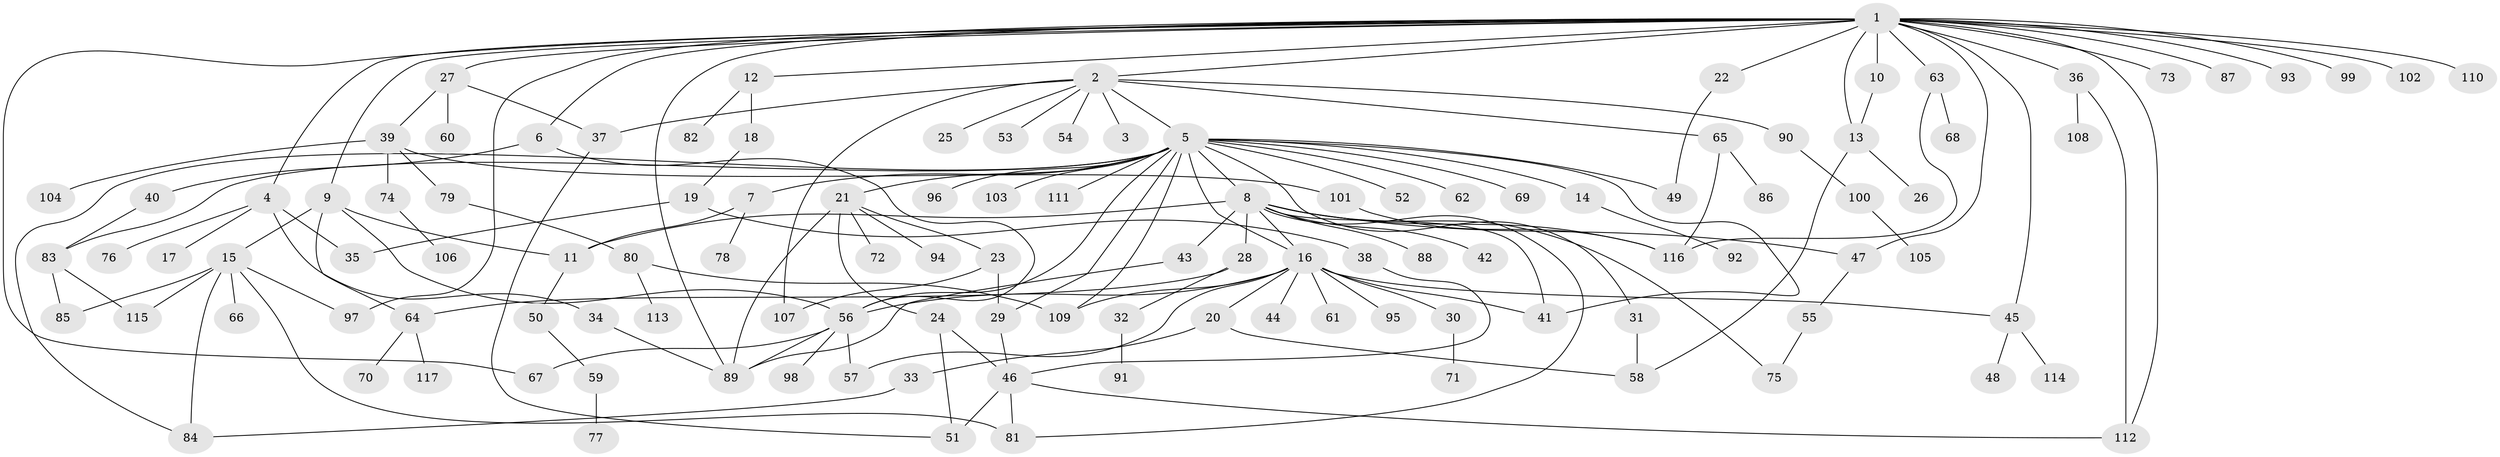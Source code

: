 // coarse degree distribution, {26: 0.011494252873563218, 9: 0.011494252873563218, 4: 0.04597701149425287, 21: 0.011494252873563218, 3: 0.21839080459770116, 14: 0.011494252873563218, 5: 0.034482758620689655, 2: 0.1839080459770115, 1: 0.42528735632183906, 6: 0.011494252873563218, 11: 0.011494252873563218, 7: 0.022988505747126436}
// Generated by graph-tools (version 1.1) at 2025/23/03/03/25 07:23:51]
// undirected, 117 vertices, 161 edges
graph export_dot {
graph [start="1"]
  node [color=gray90,style=filled];
  1;
  2;
  3;
  4;
  5;
  6;
  7;
  8;
  9;
  10;
  11;
  12;
  13;
  14;
  15;
  16;
  17;
  18;
  19;
  20;
  21;
  22;
  23;
  24;
  25;
  26;
  27;
  28;
  29;
  30;
  31;
  32;
  33;
  34;
  35;
  36;
  37;
  38;
  39;
  40;
  41;
  42;
  43;
  44;
  45;
  46;
  47;
  48;
  49;
  50;
  51;
  52;
  53;
  54;
  55;
  56;
  57;
  58;
  59;
  60;
  61;
  62;
  63;
  64;
  65;
  66;
  67;
  68;
  69;
  70;
  71;
  72;
  73;
  74;
  75;
  76;
  77;
  78;
  79;
  80;
  81;
  82;
  83;
  84;
  85;
  86;
  87;
  88;
  89;
  90;
  91;
  92;
  93;
  94;
  95;
  96;
  97;
  98;
  99;
  100;
  101;
  102;
  103;
  104;
  105;
  106;
  107;
  108;
  109;
  110;
  111;
  112;
  113;
  114;
  115;
  116;
  117;
  1 -- 2;
  1 -- 4;
  1 -- 6;
  1 -- 9;
  1 -- 10;
  1 -- 12;
  1 -- 13;
  1 -- 22;
  1 -- 27;
  1 -- 36;
  1 -- 45;
  1 -- 47;
  1 -- 63;
  1 -- 67;
  1 -- 73;
  1 -- 87;
  1 -- 89;
  1 -- 93;
  1 -- 97;
  1 -- 99;
  1 -- 102;
  1 -- 110;
  1 -- 112;
  2 -- 3;
  2 -- 5;
  2 -- 25;
  2 -- 37;
  2 -- 53;
  2 -- 54;
  2 -- 65;
  2 -- 90;
  2 -- 107;
  4 -- 17;
  4 -- 34;
  4 -- 35;
  4 -- 76;
  5 -- 7;
  5 -- 8;
  5 -- 14;
  5 -- 16;
  5 -- 21;
  5 -- 29;
  5 -- 31;
  5 -- 41;
  5 -- 49;
  5 -- 52;
  5 -- 56;
  5 -- 62;
  5 -- 69;
  5 -- 83;
  5 -- 84;
  5 -- 96;
  5 -- 103;
  5 -- 109;
  5 -- 111;
  6 -- 40;
  6 -- 56;
  7 -- 11;
  7 -- 78;
  8 -- 11;
  8 -- 16;
  8 -- 28;
  8 -- 41;
  8 -- 42;
  8 -- 43;
  8 -- 47;
  8 -- 75;
  8 -- 81;
  8 -- 88;
  8 -- 116;
  9 -- 11;
  9 -- 15;
  9 -- 56;
  9 -- 64;
  10 -- 13;
  11 -- 50;
  12 -- 18;
  12 -- 82;
  13 -- 26;
  13 -- 58;
  14 -- 92;
  15 -- 66;
  15 -- 81;
  15 -- 84;
  15 -- 85;
  15 -- 97;
  15 -- 115;
  16 -- 20;
  16 -- 30;
  16 -- 41;
  16 -- 44;
  16 -- 45;
  16 -- 56;
  16 -- 57;
  16 -- 61;
  16 -- 95;
  16 -- 109;
  18 -- 19;
  19 -- 35;
  19 -- 38;
  20 -- 33;
  20 -- 58;
  21 -- 23;
  21 -- 24;
  21 -- 72;
  21 -- 89;
  21 -- 94;
  22 -- 49;
  23 -- 29;
  23 -- 107;
  24 -- 46;
  24 -- 51;
  27 -- 37;
  27 -- 39;
  27 -- 60;
  28 -- 32;
  28 -- 64;
  29 -- 46;
  30 -- 71;
  31 -- 58;
  32 -- 91;
  33 -- 84;
  34 -- 89;
  36 -- 108;
  36 -- 112;
  37 -- 51;
  38 -- 46;
  39 -- 74;
  39 -- 79;
  39 -- 101;
  39 -- 104;
  40 -- 83;
  43 -- 89;
  45 -- 48;
  45 -- 114;
  46 -- 51;
  46 -- 81;
  46 -- 112;
  47 -- 55;
  50 -- 59;
  55 -- 75;
  56 -- 57;
  56 -- 67;
  56 -- 89;
  56 -- 98;
  59 -- 77;
  63 -- 68;
  63 -- 116;
  64 -- 70;
  64 -- 117;
  65 -- 86;
  65 -- 116;
  74 -- 106;
  79 -- 80;
  80 -- 109;
  80 -- 113;
  83 -- 85;
  83 -- 115;
  90 -- 100;
  100 -- 105;
  101 -- 116;
}
